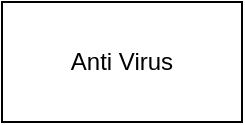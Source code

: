 <mxfile version="24.0.7" type="github">
  <diagram name="Page-1" id="zIjkKBDfy8JNLCihgErq">
    <mxGraphModel dx="880" dy="431" grid="1" gridSize="10" guides="1" tooltips="1" connect="1" arrows="1" fold="1" page="1" pageScale="1" pageWidth="850" pageHeight="1100" math="0" shadow="0">
      <root>
        <mxCell id="0" />
        <mxCell id="1" parent="0" />
        <mxCell id="bRxHJsL5RXXogd2_luSK-1" value="" style="rounded=0;whiteSpace=wrap;html=1;" vertex="1" parent="1">
          <mxGeometry x="200" y="100" width="120" height="60" as="geometry" />
        </mxCell>
        <mxCell id="bRxHJsL5RXXogd2_luSK-2" value="Anti Virus" style="text;html=1;align=center;verticalAlign=middle;whiteSpace=wrap;rounded=0;" vertex="1" parent="1">
          <mxGeometry x="230" y="115" width="60" height="30" as="geometry" />
        </mxCell>
      </root>
    </mxGraphModel>
  </diagram>
</mxfile>
